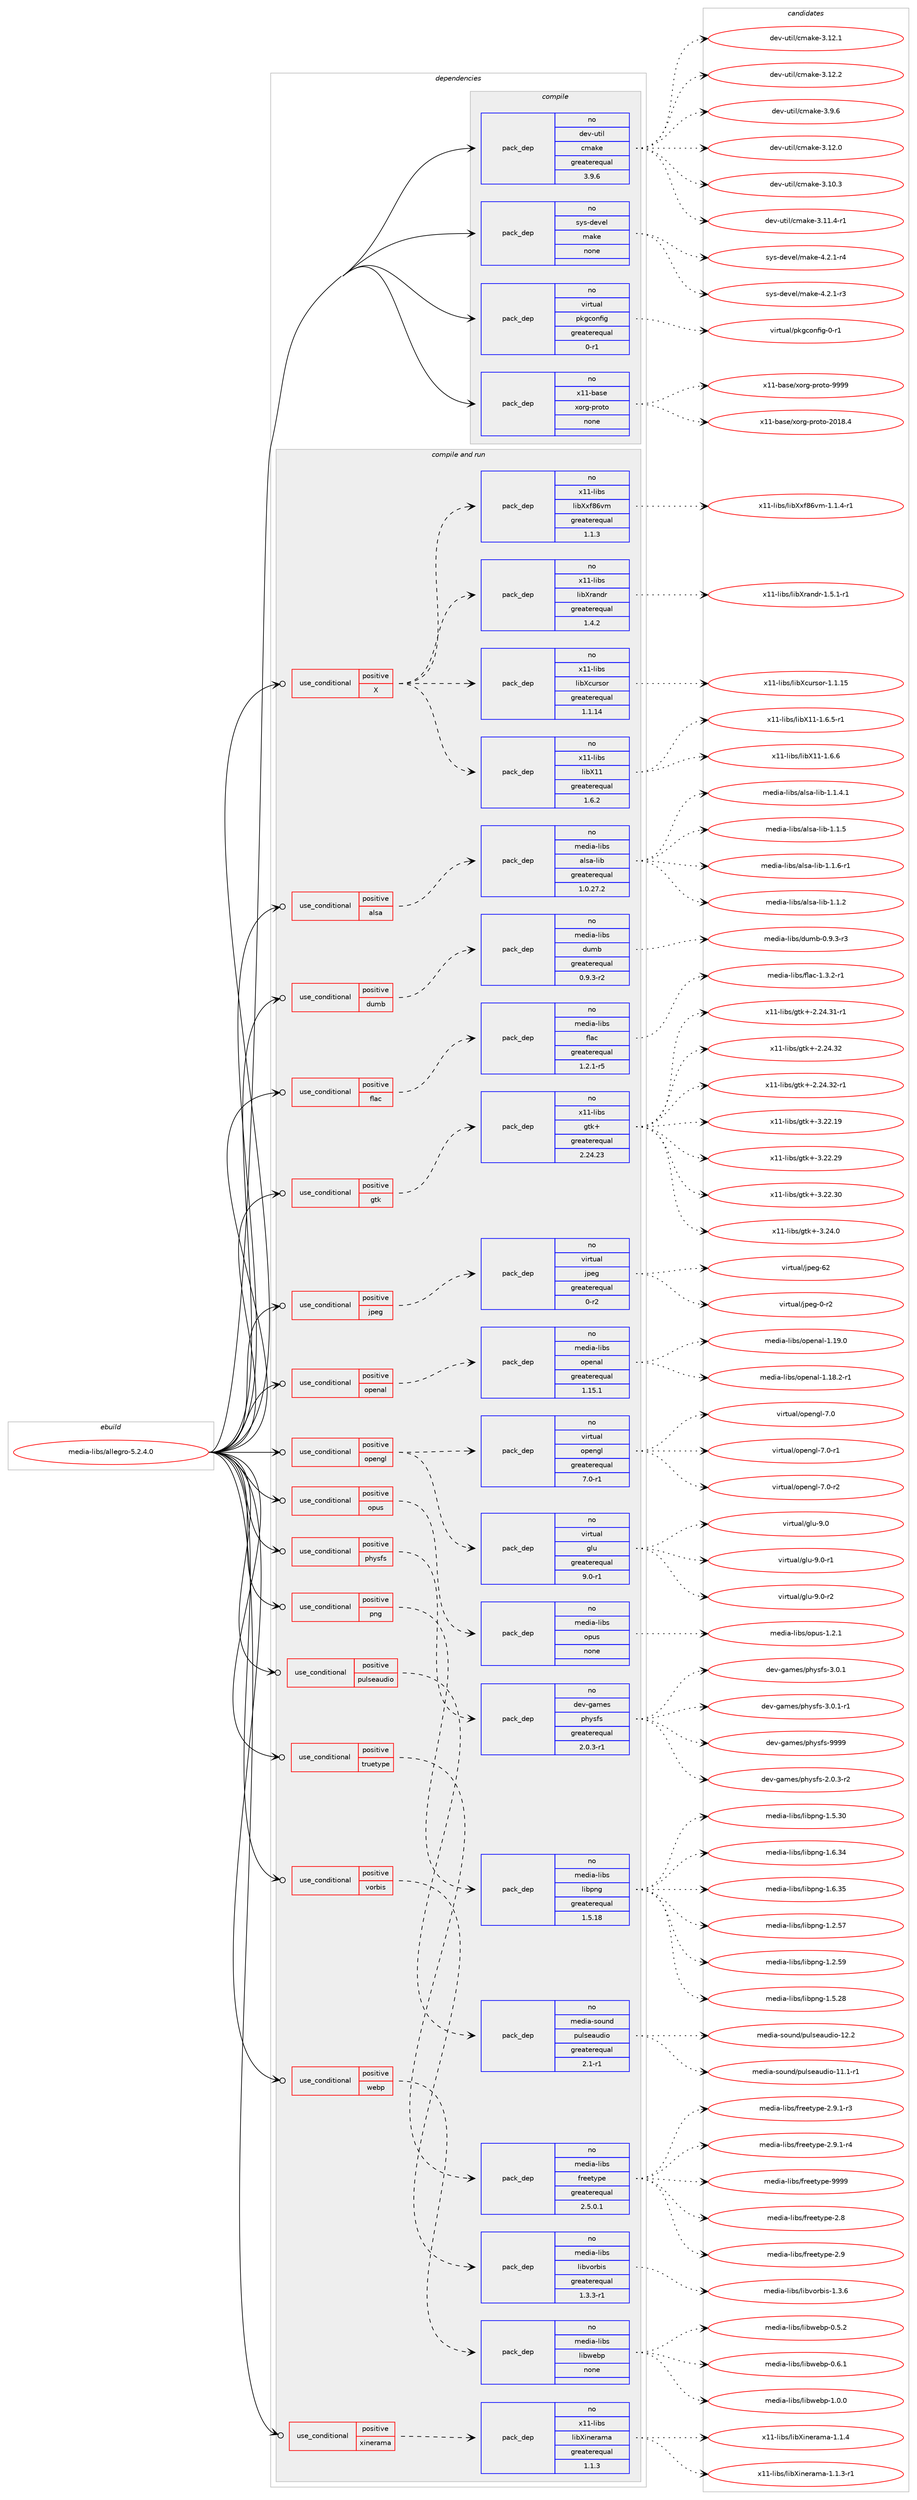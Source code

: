 digraph prolog {

# *************
# Graph options
# *************

newrank=true;
concentrate=true;
compound=true;
graph [rankdir=LR,fontname=Helvetica,fontsize=10,ranksep=1.5];#, ranksep=2.5, nodesep=0.2];
edge  [arrowhead=vee];
node  [fontname=Helvetica,fontsize=10];

# **********
# The ebuild
# **********

subgraph cluster_leftcol {
color=gray;
rank=same;
label=<<i>ebuild</i>>;
id [label="media-libs/allegro-5.2.4.0", color=red, width=4, href="../media-libs/allegro-5.2.4.0.svg"];
}

# ****************
# The dependencies
# ****************

subgraph cluster_midcol {
color=gray;
label=<<i>dependencies</i>>;
subgraph cluster_compile {
fillcolor="#eeeeee";
style=filled;
label=<<i>compile</i>>;
subgraph pack1004 {
dependency1506 [label=<<TABLE BORDER="0" CELLBORDER="1" CELLSPACING="0" CELLPADDING="4" WIDTH="220"><TR><TD ROWSPAN="6" CELLPADDING="30">pack_dep</TD></TR><TR><TD WIDTH="110">no</TD></TR><TR><TD>dev-util</TD></TR><TR><TD>cmake</TD></TR><TR><TD>greaterequal</TD></TR><TR><TD>3.9.6</TD></TR></TABLE>>, shape=none, color=blue];
}
id:e -> dependency1506:w [weight=20,style="solid",arrowhead="vee"];
subgraph pack1005 {
dependency1507 [label=<<TABLE BORDER="0" CELLBORDER="1" CELLSPACING="0" CELLPADDING="4" WIDTH="220"><TR><TD ROWSPAN="6" CELLPADDING="30">pack_dep</TD></TR><TR><TD WIDTH="110">no</TD></TR><TR><TD>sys-devel</TD></TR><TR><TD>make</TD></TR><TR><TD>none</TD></TR><TR><TD></TD></TR></TABLE>>, shape=none, color=blue];
}
id:e -> dependency1507:w [weight=20,style="solid",arrowhead="vee"];
subgraph pack1006 {
dependency1508 [label=<<TABLE BORDER="0" CELLBORDER="1" CELLSPACING="0" CELLPADDING="4" WIDTH="220"><TR><TD ROWSPAN="6" CELLPADDING="30">pack_dep</TD></TR><TR><TD WIDTH="110">no</TD></TR><TR><TD>virtual</TD></TR><TR><TD>pkgconfig</TD></TR><TR><TD>greaterequal</TD></TR><TR><TD>0-r1</TD></TR></TABLE>>, shape=none, color=blue];
}
id:e -> dependency1508:w [weight=20,style="solid",arrowhead="vee"];
subgraph pack1007 {
dependency1509 [label=<<TABLE BORDER="0" CELLBORDER="1" CELLSPACING="0" CELLPADDING="4" WIDTH="220"><TR><TD ROWSPAN="6" CELLPADDING="30">pack_dep</TD></TR><TR><TD WIDTH="110">no</TD></TR><TR><TD>x11-base</TD></TR><TR><TD>xorg-proto</TD></TR><TR><TD>none</TD></TR><TR><TD></TD></TR></TABLE>>, shape=none, color=blue];
}
id:e -> dependency1509:w [weight=20,style="solid",arrowhead="vee"];
}
subgraph cluster_compileandrun {
fillcolor="#eeeeee";
style=filled;
label=<<i>compile and run</i>>;
subgraph cond485 {
dependency1510 [label=<<TABLE BORDER="0" CELLBORDER="1" CELLSPACING="0" CELLPADDING="4"><TR><TD ROWSPAN="3" CELLPADDING="10">use_conditional</TD></TR><TR><TD>positive</TD></TR><TR><TD>X</TD></TR></TABLE>>, shape=none, color=red];
subgraph pack1008 {
dependency1511 [label=<<TABLE BORDER="0" CELLBORDER="1" CELLSPACING="0" CELLPADDING="4" WIDTH="220"><TR><TD ROWSPAN="6" CELLPADDING="30">pack_dep</TD></TR><TR><TD WIDTH="110">no</TD></TR><TR><TD>x11-libs</TD></TR><TR><TD>libX11</TD></TR><TR><TD>greaterequal</TD></TR><TR><TD>1.6.2</TD></TR></TABLE>>, shape=none, color=blue];
}
dependency1510:e -> dependency1511:w [weight=20,style="dashed",arrowhead="vee"];
subgraph pack1009 {
dependency1512 [label=<<TABLE BORDER="0" CELLBORDER="1" CELLSPACING="0" CELLPADDING="4" WIDTH="220"><TR><TD ROWSPAN="6" CELLPADDING="30">pack_dep</TD></TR><TR><TD WIDTH="110">no</TD></TR><TR><TD>x11-libs</TD></TR><TR><TD>libXcursor</TD></TR><TR><TD>greaterequal</TD></TR><TR><TD>1.1.14</TD></TR></TABLE>>, shape=none, color=blue];
}
dependency1510:e -> dependency1512:w [weight=20,style="dashed",arrowhead="vee"];
subgraph pack1010 {
dependency1513 [label=<<TABLE BORDER="0" CELLBORDER="1" CELLSPACING="0" CELLPADDING="4" WIDTH="220"><TR><TD ROWSPAN="6" CELLPADDING="30">pack_dep</TD></TR><TR><TD WIDTH="110">no</TD></TR><TR><TD>x11-libs</TD></TR><TR><TD>libXrandr</TD></TR><TR><TD>greaterequal</TD></TR><TR><TD>1.4.2</TD></TR></TABLE>>, shape=none, color=blue];
}
dependency1510:e -> dependency1513:w [weight=20,style="dashed",arrowhead="vee"];
subgraph pack1011 {
dependency1514 [label=<<TABLE BORDER="0" CELLBORDER="1" CELLSPACING="0" CELLPADDING="4" WIDTH="220"><TR><TD ROWSPAN="6" CELLPADDING="30">pack_dep</TD></TR><TR><TD WIDTH="110">no</TD></TR><TR><TD>x11-libs</TD></TR><TR><TD>libXxf86vm</TD></TR><TR><TD>greaterequal</TD></TR><TR><TD>1.1.3</TD></TR></TABLE>>, shape=none, color=blue];
}
dependency1510:e -> dependency1514:w [weight=20,style="dashed",arrowhead="vee"];
}
id:e -> dependency1510:w [weight=20,style="solid",arrowhead="odotvee"];
subgraph cond486 {
dependency1515 [label=<<TABLE BORDER="0" CELLBORDER="1" CELLSPACING="0" CELLPADDING="4"><TR><TD ROWSPAN="3" CELLPADDING="10">use_conditional</TD></TR><TR><TD>positive</TD></TR><TR><TD>alsa</TD></TR></TABLE>>, shape=none, color=red];
subgraph pack1012 {
dependency1516 [label=<<TABLE BORDER="0" CELLBORDER="1" CELLSPACING="0" CELLPADDING="4" WIDTH="220"><TR><TD ROWSPAN="6" CELLPADDING="30">pack_dep</TD></TR><TR><TD WIDTH="110">no</TD></TR><TR><TD>media-libs</TD></TR><TR><TD>alsa-lib</TD></TR><TR><TD>greaterequal</TD></TR><TR><TD>1.0.27.2</TD></TR></TABLE>>, shape=none, color=blue];
}
dependency1515:e -> dependency1516:w [weight=20,style="dashed",arrowhead="vee"];
}
id:e -> dependency1515:w [weight=20,style="solid",arrowhead="odotvee"];
subgraph cond487 {
dependency1517 [label=<<TABLE BORDER="0" CELLBORDER="1" CELLSPACING="0" CELLPADDING="4"><TR><TD ROWSPAN="3" CELLPADDING="10">use_conditional</TD></TR><TR><TD>positive</TD></TR><TR><TD>dumb</TD></TR></TABLE>>, shape=none, color=red];
subgraph pack1013 {
dependency1518 [label=<<TABLE BORDER="0" CELLBORDER="1" CELLSPACING="0" CELLPADDING="4" WIDTH="220"><TR><TD ROWSPAN="6" CELLPADDING="30">pack_dep</TD></TR><TR><TD WIDTH="110">no</TD></TR><TR><TD>media-libs</TD></TR><TR><TD>dumb</TD></TR><TR><TD>greaterequal</TD></TR><TR><TD>0.9.3-r2</TD></TR></TABLE>>, shape=none, color=blue];
}
dependency1517:e -> dependency1518:w [weight=20,style="dashed",arrowhead="vee"];
}
id:e -> dependency1517:w [weight=20,style="solid",arrowhead="odotvee"];
subgraph cond488 {
dependency1519 [label=<<TABLE BORDER="0" CELLBORDER="1" CELLSPACING="0" CELLPADDING="4"><TR><TD ROWSPAN="3" CELLPADDING="10">use_conditional</TD></TR><TR><TD>positive</TD></TR><TR><TD>flac</TD></TR></TABLE>>, shape=none, color=red];
subgraph pack1014 {
dependency1520 [label=<<TABLE BORDER="0" CELLBORDER="1" CELLSPACING="0" CELLPADDING="4" WIDTH="220"><TR><TD ROWSPAN="6" CELLPADDING="30">pack_dep</TD></TR><TR><TD WIDTH="110">no</TD></TR><TR><TD>media-libs</TD></TR><TR><TD>flac</TD></TR><TR><TD>greaterequal</TD></TR><TR><TD>1.2.1-r5</TD></TR></TABLE>>, shape=none, color=blue];
}
dependency1519:e -> dependency1520:w [weight=20,style="dashed",arrowhead="vee"];
}
id:e -> dependency1519:w [weight=20,style="solid",arrowhead="odotvee"];
subgraph cond489 {
dependency1521 [label=<<TABLE BORDER="0" CELLBORDER="1" CELLSPACING="0" CELLPADDING="4"><TR><TD ROWSPAN="3" CELLPADDING="10">use_conditional</TD></TR><TR><TD>positive</TD></TR><TR><TD>gtk</TD></TR></TABLE>>, shape=none, color=red];
subgraph pack1015 {
dependency1522 [label=<<TABLE BORDER="0" CELLBORDER="1" CELLSPACING="0" CELLPADDING="4" WIDTH="220"><TR><TD ROWSPAN="6" CELLPADDING="30">pack_dep</TD></TR><TR><TD WIDTH="110">no</TD></TR><TR><TD>x11-libs</TD></TR><TR><TD>gtk+</TD></TR><TR><TD>greaterequal</TD></TR><TR><TD>2.24.23</TD></TR></TABLE>>, shape=none, color=blue];
}
dependency1521:e -> dependency1522:w [weight=20,style="dashed",arrowhead="vee"];
}
id:e -> dependency1521:w [weight=20,style="solid",arrowhead="odotvee"];
subgraph cond490 {
dependency1523 [label=<<TABLE BORDER="0" CELLBORDER="1" CELLSPACING="0" CELLPADDING="4"><TR><TD ROWSPAN="3" CELLPADDING="10">use_conditional</TD></TR><TR><TD>positive</TD></TR><TR><TD>jpeg</TD></TR></TABLE>>, shape=none, color=red];
subgraph pack1016 {
dependency1524 [label=<<TABLE BORDER="0" CELLBORDER="1" CELLSPACING="0" CELLPADDING="4" WIDTH="220"><TR><TD ROWSPAN="6" CELLPADDING="30">pack_dep</TD></TR><TR><TD WIDTH="110">no</TD></TR><TR><TD>virtual</TD></TR><TR><TD>jpeg</TD></TR><TR><TD>greaterequal</TD></TR><TR><TD>0-r2</TD></TR></TABLE>>, shape=none, color=blue];
}
dependency1523:e -> dependency1524:w [weight=20,style="dashed",arrowhead="vee"];
}
id:e -> dependency1523:w [weight=20,style="solid",arrowhead="odotvee"];
subgraph cond491 {
dependency1525 [label=<<TABLE BORDER="0" CELLBORDER="1" CELLSPACING="0" CELLPADDING="4"><TR><TD ROWSPAN="3" CELLPADDING="10">use_conditional</TD></TR><TR><TD>positive</TD></TR><TR><TD>openal</TD></TR></TABLE>>, shape=none, color=red];
subgraph pack1017 {
dependency1526 [label=<<TABLE BORDER="0" CELLBORDER="1" CELLSPACING="0" CELLPADDING="4" WIDTH="220"><TR><TD ROWSPAN="6" CELLPADDING="30">pack_dep</TD></TR><TR><TD WIDTH="110">no</TD></TR><TR><TD>media-libs</TD></TR><TR><TD>openal</TD></TR><TR><TD>greaterequal</TD></TR><TR><TD>1.15.1</TD></TR></TABLE>>, shape=none, color=blue];
}
dependency1525:e -> dependency1526:w [weight=20,style="dashed",arrowhead="vee"];
}
id:e -> dependency1525:w [weight=20,style="solid",arrowhead="odotvee"];
subgraph cond492 {
dependency1527 [label=<<TABLE BORDER="0" CELLBORDER="1" CELLSPACING="0" CELLPADDING="4"><TR><TD ROWSPAN="3" CELLPADDING="10">use_conditional</TD></TR><TR><TD>positive</TD></TR><TR><TD>opengl</TD></TR></TABLE>>, shape=none, color=red];
subgraph pack1018 {
dependency1528 [label=<<TABLE BORDER="0" CELLBORDER="1" CELLSPACING="0" CELLPADDING="4" WIDTH="220"><TR><TD ROWSPAN="6" CELLPADDING="30">pack_dep</TD></TR><TR><TD WIDTH="110">no</TD></TR><TR><TD>virtual</TD></TR><TR><TD>glu</TD></TR><TR><TD>greaterequal</TD></TR><TR><TD>9.0-r1</TD></TR></TABLE>>, shape=none, color=blue];
}
dependency1527:e -> dependency1528:w [weight=20,style="dashed",arrowhead="vee"];
subgraph pack1019 {
dependency1529 [label=<<TABLE BORDER="0" CELLBORDER="1" CELLSPACING="0" CELLPADDING="4" WIDTH="220"><TR><TD ROWSPAN="6" CELLPADDING="30">pack_dep</TD></TR><TR><TD WIDTH="110">no</TD></TR><TR><TD>virtual</TD></TR><TR><TD>opengl</TD></TR><TR><TD>greaterequal</TD></TR><TR><TD>7.0-r1</TD></TR></TABLE>>, shape=none, color=blue];
}
dependency1527:e -> dependency1529:w [weight=20,style="dashed",arrowhead="vee"];
}
id:e -> dependency1527:w [weight=20,style="solid",arrowhead="odotvee"];
subgraph cond493 {
dependency1530 [label=<<TABLE BORDER="0" CELLBORDER="1" CELLSPACING="0" CELLPADDING="4"><TR><TD ROWSPAN="3" CELLPADDING="10">use_conditional</TD></TR><TR><TD>positive</TD></TR><TR><TD>opus</TD></TR></TABLE>>, shape=none, color=red];
subgraph pack1020 {
dependency1531 [label=<<TABLE BORDER="0" CELLBORDER="1" CELLSPACING="0" CELLPADDING="4" WIDTH="220"><TR><TD ROWSPAN="6" CELLPADDING="30">pack_dep</TD></TR><TR><TD WIDTH="110">no</TD></TR><TR><TD>media-libs</TD></TR><TR><TD>opus</TD></TR><TR><TD>none</TD></TR><TR><TD></TD></TR></TABLE>>, shape=none, color=blue];
}
dependency1530:e -> dependency1531:w [weight=20,style="dashed",arrowhead="vee"];
}
id:e -> dependency1530:w [weight=20,style="solid",arrowhead="odotvee"];
subgraph cond494 {
dependency1532 [label=<<TABLE BORDER="0" CELLBORDER="1" CELLSPACING="0" CELLPADDING="4"><TR><TD ROWSPAN="3" CELLPADDING="10">use_conditional</TD></TR><TR><TD>positive</TD></TR><TR><TD>physfs</TD></TR></TABLE>>, shape=none, color=red];
subgraph pack1021 {
dependency1533 [label=<<TABLE BORDER="0" CELLBORDER="1" CELLSPACING="0" CELLPADDING="4" WIDTH="220"><TR><TD ROWSPAN="6" CELLPADDING="30">pack_dep</TD></TR><TR><TD WIDTH="110">no</TD></TR><TR><TD>dev-games</TD></TR><TR><TD>physfs</TD></TR><TR><TD>greaterequal</TD></TR><TR><TD>2.0.3-r1</TD></TR></TABLE>>, shape=none, color=blue];
}
dependency1532:e -> dependency1533:w [weight=20,style="dashed",arrowhead="vee"];
}
id:e -> dependency1532:w [weight=20,style="solid",arrowhead="odotvee"];
subgraph cond495 {
dependency1534 [label=<<TABLE BORDER="0" CELLBORDER="1" CELLSPACING="0" CELLPADDING="4"><TR><TD ROWSPAN="3" CELLPADDING="10">use_conditional</TD></TR><TR><TD>positive</TD></TR><TR><TD>png</TD></TR></TABLE>>, shape=none, color=red];
subgraph pack1022 {
dependency1535 [label=<<TABLE BORDER="0" CELLBORDER="1" CELLSPACING="0" CELLPADDING="4" WIDTH="220"><TR><TD ROWSPAN="6" CELLPADDING="30">pack_dep</TD></TR><TR><TD WIDTH="110">no</TD></TR><TR><TD>media-libs</TD></TR><TR><TD>libpng</TD></TR><TR><TD>greaterequal</TD></TR><TR><TD>1.5.18</TD></TR></TABLE>>, shape=none, color=blue];
}
dependency1534:e -> dependency1535:w [weight=20,style="dashed",arrowhead="vee"];
}
id:e -> dependency1534:w [weight=20,style="solid",arrowhead="odotvee"];
subgraph cond496 {
dependency1536 [label=<<TABLE BORDER="0" CELLBORDER="1" CELLSPACING="0" CELLPADDING="4"><TR><TD ROWSPAN="3" CELLPADDING="10">use_conditional</TD></TR><TR><TD>positive</TD></TR><TR><TD>pulseaudio</TD></TR></TABLE>>, shape=none, color=red];
subgraph pack1023 {
dependency1537 [label=<<TABLE BORDER="0" CELLBORDER="1" CELLSPACING="0" CELLPADDING="4" WIDTH="220"><TR><TD ROWSPAN="6" CELLPADDING="30">pack_dep</TD></TR><TR><TD WIDTH="110">no</TD></TR><TR><TD>media-sound</TD></TR><TR><TD>pulseaudio</TD></TR><TR><TD>greaterequal</TD></TR><TR><TD>2.1-r1</TD></TR></TABLE>>, shape=none, color=blue];
}
dependency1536:e -> dependency1537:w [weight=20,style="dashed",arrowhead="vee"];
}
id:e -> dependency1536:w [weight=20,style="solid",arrowhead="odotvee"];
subgraph cond497 {
dependency1538 [label=<<TABLE BORDER="0" CELLBORDER="1" CELLSPACING="0" CELLPADDING="4"><TR><TD ROWSPAN="3" CELLPADDING="10">use_conditional</TD></TR><TR><TD>positive</TD></TR><TR><TD>truetype</TD></TR></TABLE>>, shape=none, color=red];
subgraph pack1024 {
dependency1539 [label=<<TABLE BORDER="0" CELLBORDER="1" CELLSPACING="0" CELLPADDING="4" WIDTH="220"><TR><TD ROWSPAN="6" CELLPADDING="30">pack_dep</TD></TR><TR><TD WIDTH="110">no</TD></TR><TR><TD>media-libs</TD></TR><TR><TD>freetype</TD></TR><TR><TD>greaterequal</TD></TR><TR><TD>2.5.0.1</TD></TR></TABLE>>, shape=none, color=blue];
}
dependency1538:e -> dependency1539:w [weight=20,style="dashed",arrowhead="vee"];
}
id:e -> dependency1538:w [weight=20,style="solid",arrowhead="odotvee"];
subgraph cond498 {
dependency1540 [label=<<TABLE BORDER="0" CELLBORDER="1" CELLSPACING="0" CELLPADDING="4"><TR><TD ROWSPAN="3" CELLPADDING="10">use_conditional</TD></TR><TR><TD>positive</TD></TR><TR><TD>vorbis</TD></TR></TABLE>>, shape=none, color=red];
subgraph pack1025 {
dependency1541 [label=<<TABLE BORDER="0" CELLBORDER="1" CELLSPACING="0" CELLPADDING="4" WIDTH="220"><TR><TD ROWSPAN="6" CELLPADDING="30">pack_dep</TD></TR><TR><TD WIDTH="110">no</TD></TR><TR><TD>media-libs</TD></TR><TR><TD>libvorbis</TD></TR><TR><TD>greaterequal</TD></TR><TR><TD>1.3.3-r1</TD></TR></TABLE>>, shape=none, color=blue];
}
dependency1540:e -> dependency1541:w [weight=20,style="dashed",arrowhead="vee"];
}
id:e -> dependency1540:w [weight=20,style="solid",arrowhead="odotvee"];
subgraph cond499 {
dependency1542 [label=<<TABLE BORDER="0" CELLBORDER="1" CELLSPACING="0" CELLPADDING="4"><TR><TD ROWSPAN="3" CELLPADDING="10">use_conditional</TD></TR><TR><TD>positive</TD></TR><TR><TD>webp</TD></TR></TABLE>>, shape=none, color=red];
subgraph pack1026 {
dependency1543 [label=<<TABLE BORDER="0" CELLBORDER="1" CELLSPACING="0" CELLPADDING="4" WIDTH="220"><TR><TD ROWSPAN="6" CELLPADDING="30">pack_dep</TD></TR><TR><TD WIDTH="110">no</TD></TR><TR><TD>media-libs</TD></TR><TR><TD>libwebp</TD></TR><TR><TD>none</TD></TR><TR><TD></TD></TR></TABLE>>, shape=none, color=blue];
}
dependency1542:e -> dependency1543:w [weight=20,style="dashed",arrowhead="vee"];
}
id:e -> dependency1542:w [weight=20,style="solid",arrowhead="odotvee"];
subgraph cond500 {
dependency1544 [label=<<TABLE BORDER="0" CELLBORDER="1" CELLSPACING="0" CELLPADDING="4"><TR><TD ROWSPAN="3" CELLPADDING="10">use_conditional</TD></TR><TR><TD>positive</TD></TR><TR><TD>xinerama</TD></TR></TABLE>>, shape=none, color=red];
subgraph pack1027 {
dependency1545 [label=<<TABLE BORDER="0" CELLBORDER="1" CELLSPACING="0" CELLPADDING="4" WIDTH="220"><TR><TD ROWSPAN="6" CELLPADDING="30">pack_dep</TD></TR><TR><TD WIDTH="110">no</TD></TR><TR><TD>x11-libs</TD></TR><TR><TD>libXinerama</TD></TR><TR><TD>greaterequal</TD></TR><TR><TD>1.1.3</TD></TR></TABLE>>, shape=none, color=blue];
}
dependency1544:e -> dependency1545:w [weight=20,style="dashed",arrowhead="vee"];
}
id:e -> dependency1544:w [weight=20,style="solid",arrowhead="odotvee"];
}
subgraph cluster_run {
fillcolor="#eeeeee";
style=filled;
label=<<i>run</i>>;
}
}

# **************
# The candidates
# **************

subgraph cluster_choices {
rank=same;
color=gray;
label=<<i>candidates</i>>;

subgraph choice1004 {
color=black;
nodesep=1;
choice1001011184511711610510847991099710710145514649504648 [label="dev-util/cmake-3.12.0", color=red, width=4,href="../dev-util/cmake-3.12.0.svg"];
choice1001011184511711610510847991099710710145514649484651 [label="dev-util/cmake-3.10.3", color=red, width=4,href="../dev-util/cmake-3.10.3.svg"];
choice10010111845117116105108479910997107101455146494946524511449 [label="dev-util/cmake-3.11.4-r1", color=red, width=4,href="../dev-util/cmake-3.11.4-r1.svg"];
choice1001011184511711610510847991099710710145514649504649 [label="dev-util/cmake-3.12.1", color=red, width=4,href="../dev-util/cmake-3.12.1.svg"];
choice1001011184511711610510847991099710710145514649504650 [label="dev-util/cmake-3.12.2", color=red, width=4,href="../dev-util/cmake-3.12.2.svg"];
choice10010111845117116105108479910997107101455146574654 [label="dev-util/cmake-3.9.6", color=red, width=4,href="../dev-util/cmake-3.9.6.svg"];
dependency1506:e -> choice1001011184511711610510847991099710710145514649504648:w [style=dotted,weight="100"];
dependency1506:e -> choice1001011184511711610510847991099710710145514649484651:w [style=dotted,weight="100"];
dependency1506:e -> choice10010111845117116105108479910997107101455146494946524511449:w [style=dotted,weight="100"];
dependency1506:e -> choice1001011184511711610510847991099710710145514649504649:w [style=dotted,weight="100"];
dependency1506:e -> choice1001011184511711610510847991099710710145514649504650:w [style=dotted,weight="100"];
dependency1506:e -> choice10010111845117116105108479910997107101455146574654:w [style=dotted,weight="100"];
}
subgraph choice1005 {
color=black;
nodesep=1;
choice1151211154510010111810110847109971071014552465046494511451 [label="sys-devel/make-4.2.1-r3", color=red, width=4,href="../sys-devel/make-4.2.1-r3.svg"];
choice1151211154510010111810110847109971071014552465046494511452 [label="sys-devel/make-4.2.1-r4", color=red, width=4,href="../sys-devel/make-4.2.1-r4.svg"];
dependency1507:e -> choice1151211154510010111810110847109971071014552465046494511451:w [style=dotted,weight="100"];
dependency1507:e -> choice1151211154510010111810110847109971071014552465046494511452:w [style=dotted,weight="100"];
}
subgraph choice1006 {
color=black;
nodesep=1;
choice11810511411611797108471121071039911111010210510345484511449 [label="virtual/pkgconfig-0-r1", color=red, width=4,href="../virtual/pkgconfig-0-r1.svg"];
dependency1508:e -> choice11810511411611797108471121071039911111010210510345484511449:w [style=dotted,weight="100"];
}
subgraph choice1007 {
color=black;
nodesep=1;
choice1204949459897115101471201111141034511211411111611145504849564652 [label="x11-base/xorg-proto-2018.4", color=red, width=4,href="../x11-base/xorg-proto-2018.4.svg"];
choice120494945989711510147120111114103451121141111161114557575757 [label="x11-base/xorg-proto-9999", color=red, width=4,href="../x11-base/xorg-proto-9999.svg"];
dependency1509:e -> choice1204949459897115101471201111141034511211411111611145504849564652:w [style=dotted,weight="100"];
dependency1509:e -> choice120494945989711510147120111114103451121141111161114557575757:w [style=dotted,weight="100"];
}
subgraph choice1008 {
color=black;
nodesep=1;
choice1204949451081059811547108105988849494549465446534511449 [label="x11-libs/libX11-1.6.5-r1", color=red, width=4,href="../x11-libs/libX11-1.6.5-r1.svg"];
choice120494945108105981154710810598884949454946544654 [label="x11-libs/libX11-1.6.6", color=red, width=4,href="../x11-libs/libX11-1.6.6.svg"];
dependency1511:e -> choice1204949451081059811547108105988849494549465446534511449:w [style=dotted,weight="100"];
dependency1511:e -> choice120494945108105981154710810598884949454946544654:w [style=dotted,weight="100"];
}
subgraph choice1009 {
color=black;
nodesep=1;
choice120494945108105981154710810598889911711411511111445494649464953 [label="x11-libs/libXcursor-1.1.15", color=red, width=4,href="../x11-libs/libXcursor-1.1.15.svg"];
dependency1512:e -> choice120494945108105981154710810598889911711411511111445494649464953:w [style=dotted,weight="100"];
}
subgraph choice1010 {
color=black;
nodesep=1;
choice12049494510810598115471081059888114971101001144549465346494511449 [label="x11-libs/libXrandr-1.5.1-r1", color=red, width=4,href="../x11-libs/libXrandr-1.5.1-r1.svg"];
dependency1513:e -> choice12049494510810598115471081059888114971101001144549465346494511449:w [style=dotted,weight="100"];
}
subgraph choice1011 {
color=black;
nodesep=1;
choice1204949451081059811547108105988812010256541181094549464946524511449 [label="x11-libs/libXxf86vm-1.1.4-r1", color=red, width=4,href="../x11-libs/libXxf86vm-1.1.4-r1.svg"];
dependency1514:e -> choice1204949451081059811547108105988812010256541181094549464946524511449:w [style=dotted,weight="100"];
}
subgraph choice1012 {
color=black;
nodesep=1;
choice1091011001059745108105981154797108115974510810598454946494650 [label="media-libs/alsa-lib-1.1.2", color=red, width=4,href="../media-libs/alsa-lib-1.1.2.svg"];
choice10910110010597451081059811547971081159745108105984549464946524649 [label="media-libs/alsa-lib-1.1.4.1", color=red, width=4,href="../media-libs/alsa-lib-1.1.4.1.svg"];
choice1091011001059745108105981154797108115974510810598454946494653 [label="media-libs/alsa-lib-1.1.5", color=red, width=4,href="../media-libs/alsa-lib-1.1.5.svg"];
choice10910110010597451081059811547971081159745108105984549464946544511449 [label="media-libs/alsa-lib-1.1.6-r1", color=red, width=4,href="../media-libs/alsa-lib-1.1.6-r1.svg"];
dependency1516:e -> choice1091011001059745108105981154797108115974510810598454946494650:w [style=dotted,weight="100"];
dependency1516:e -> choice10910110010597451081059811547971081159745108105984549464946524649:w [style=dotted,weight="100"];
dependency1516:e -> choice1091011001059745108105981154797108115974510810598454946494653:w [style=dotted,weight="100"];
dependency1516:e -> choice10910110010597451081059811547971081159745108105984549464946544511449:w [style=dotted,weight="100"];
}
subgraph choice1013 {
color=black;
nodesep=1;
choice10910110010597451081059811547100117109984548465746514511451 [label="media-libs/dumb-0.9.3-r3", color=red, width=4,href="../media-libs/dumb-0.9.3-r3.svg"];
dependency1518:e -> choice10910110010597451081059811547100117109984548465746514511451:w [style=dotted,weight="100"];
}
subgraph choice1014 {
color=black;
nodesep=1;
choice1091011001059745108105981154710210897994549465146504511449 [label="media-libs/flac-1.3.2-r1", color=red, width=4,href="../media-libs/flac-1.3.2-r1.svg"];
dependency1520:e -> choice1091011001059745108105981154710210897994549465146504511449:w [style=dotted,weight="100"];
}
subgraph choice1015 {
color=black;
nodesep=1;
choice12049494510810598115471031161074345504650524651494511449 [label="x11-libs/gtk+-2.24.31-r1", color=red, width=4,href="../x11-libs/gtk+-2.24.31-r1.svg"];
choice1204949451081059811547103116107434550465052465150 [label="x11-libs/gtk+-2.24.32", color=red, width=4,href="../x11-libs/gtk+-2.24.32.svg"];
choice12049494510810598115471031161074345504650524651504511449 [label="x11-libs/gtk+-2.24.32-r1", color=red, width=4,href="../x11-libs/gtk+-2.24.32-r1.svg"];
choice1204949451081059811547103116107434551465050464957 [label="x11-libs/gtk+-3.22.19", color=red, width=4,href="../x11-libs/gtk+-3.22.19.svg"];
choice1204949451081059811547103116107434551465050465057 [label="x11-libs/gtk+-3.22.29", color=red, width=4,href="../x11-libs/gtk+-3.22.29.svg"];
choice1204949451081059811547103116107434551465050465148 [label="x11-libs/gtk+-3.22.30", color=red, width=4,href="../x11-libs/gtk+-3.22.30.svg"];
choice12049494510810598115471031161074345514650524648 [label="x11-libs/gtk+-3.24.0", color=red, width=4,href="../x11-libs/gtk+-3.24.0.svg"];
dependency1522:e -> choice12049494510810598115471031161074345504650524651494511449:w [style=dotted,weight="100"];
dependency1522:e -> choice1204949451081059811547103116107434550465052465150:w [style=dotted,weight="100"];
dependency1522:e -> choice12049494510810598115471031161074345504650524651504511449:w [style=dotted,weight="100"];
dependency1522:e -> choice1204949451081059811547103116107434551465050464957:w [style=dotted,weight="100"];
dependency1522:e -> choice1204949451081059811547103116107434551465050465057:w [style=dotted,weight="100"];
dependency1522:e -> choice1204949451081059811547103116107434551465050465148:w [style=dotted,weight="100"];
dependency1522:e -> choice12049494510810598115471031161074345514650524648:w [style=dotted,weight="100"];
}
subgraph choice1016 {
color=black;
nodesep=1;
choice118105114116117971084710611210110345484511450 [label="virtual/jpeg-0-r2", color=red, width=4,href="../virtual/jpeg-0-r2.svg"];
choice1181051141161179710847106112101103455450 [label="virtual/jpeg-62", color=red, width=4,href="../virtual/jpeg-62.svg"];
dependency1524:e -> choice118105114116117971084710611210110345484511450:w [style=dotted,weight="100"];
dependency1524:e -> choice1181051141161179710847106112101103455450:w [style=dotted,weight="100"];
}
subgraph choice1017 {
color=black;
nodesep=1;
choice1091011001059745108105981154711111210111097108454946495646504511449 [label="media-libs/openal-1.18.2-r1", color=red, width=4,href="../media-libs/openal-1.18.2-r1.svg"];
choice109101100105974510810598115471111121011109710845494649574648 [label="media-libs/openal-1.19.0", color=red, width=4,href="../media-libs/openal-1.19.0.svg"];
dependency1526:e -> choice1091011001059745108105981154711111210111097108454946495646504511449:w [style=dotted,weight="100"];
dependency1526:e -> choice109101100105974510810598115471111121011109710845494649574648:w [style=dotted,weight="100"];
}
subgraph choice1018 {
color=black;
nodesep=1;
choice118105114116117971084710310811745574648 [label="virtual/glu-9.0", color=red, width=4,href="../virtual/glu-9.0.svg"];
choice1181051141161179710847103108117455746484511449 [label="virtual/glu-9.0-r1", color=red, width=4,href="../virtual/glu-9.0-r1.svg"];
choice1181051141161179710847103108117455746484511450 [label="virtual/glu-9.0-r2", color=red, width=4,href="../virtual/glu-9.0-r2.svg"];
dependency1528:e -> choice118105114116117971084710310811745574648:w [style=dotted,weight="100"];
dependency1528:e -> choice1181051141161179710847103108117455746484511449:w [style=dotted,weight="100"];
dependency1528:e -> choice1181051141161179710847103108117455746484511450:w [style=dotted,weight="100"];
}
subgraph choice1019 {
color=black;
nodesep=1;
choice118105114116117971084711111210111010310845554648 [label="virtual/opengl-7.0", color=red, width=4,href="../virtual/opengl-7.0.svg"];
choice1181051141161179710847111112101110103108455546484511449 [label="virtual/opengl-7.0-r1", color=red, width=4,href="../virtual/opengl-7.0-r1.svg"];
choice1181051141161179710847111112101110103108455546484511450 [label="virtual/opengl-7.0-r2", color=red, width=4,href="../virtual/opengl-7.0-r2.svg"];
dependency1529:e -> choice118105114116117971084711111210111010310845554648:w [style=dotted,weight="100"];
dependency1529:e -> choice1181051141161179710847111112101110103108455546484511449:w [style=dotted,weight="100"];
dependency1529:e -> choice1181051141161179710847111112101110103108455546484511450:w [style=dotted,weight="100"];
}
subgraph choice1020 {
color=black;
nodesep=1;
choice10910110010597451081059811547111112117115454946504649 [label="media-libs/opus-1.2.1", color=red, width=4,href="../media-libs/opus-1.2.1.svg"];
dependency1531:e -> choice10910110010597451081059811547111112117115454946504649:w [style=dotted,weight="100"];
}
subgraph choice1021 {
color=black;
nodesep=1;
choice1001011184510397109101115471121041211151021154550464846514511450 [label="dev-games/physfs-2.0.3-r2", color=red, width=4,href="../dev-games/physfs-2.0.3-r2.svg"];
choice100101118451039710910111547112104121115102115455146484649 [label="dev-games/physfs-3.0.1", color=red, width=4,href="../dev-games/physfs-3.0.1.svg"];
choice1001011184510397109101115471121041211151021154551464846494511449 [label="dev-games/physfs-3.0.1-r1", color=red, width=4,href="../dev-games/physfs-3.0.1-r1.svg"];
choice1001011184510397109101115471121041211151021154557575757 [label="dev-games/physfs-9999", color=red, width=4,href="../dev-games/physfs-9999.svg"];
dependency1533:e -> choice1001011184510397109101115471121041211151021154550464846514511450:w [style=dotted,weight="100"];
dependency1533:e -> choice100101118451039710910111547112104121115102115455146484649:w [style=dotted,weight="100"];
dependency1533:e -> choice1001011184510397109101115471121041211151021154551464846494511449:w [style=dotted,weight="100"];
dependency1533:e -> choice1001011184510397109101115471121041211151021154557575757:w [style=dotted,weight="100"];
}
subgraph choice1022 {
color=black;
nodesep=1;
choice109101100105974510810598115471081059811211010345494650465355 [label="media-libs/libpng-1.2.57", color=red, width=4,href="../media-libs/libpng-1.2.57.svg"];
choice109101100105974510810598115471081059811211010345494650465357 [label="media-libs/libpng-1.2.59", color=red, width=4,href="../media-libs/libpng-1.2.59.svg"];
choice109101100105974510810598115471081059811211010345494653465056 [label="media-libs/libpng-1.5.28", color=red, width=4,href="../media-libs/libpng-1.5.28.svg"];
choice109101100105974510810598115471081059811211010345494653465148 [label="media-libs/libpng-1.5.30", color=red, width=4,href="../media-libs/libpng-1.5.30.svg"];
choice109101100105974510810598115471081059811211010345494654465152 [label="media-libs/libpng-1.6.34", color=red, width=4,href="../media-libs/libpng-1.6.34.svg"];
choice109101100105974510810598115471081059811211010345494654465153 [label="media-libs/libpng-1.6.35", color=red, width=4,href="../media-libs/libpng-1.6.35.svg"];
dependency1535:e -> choice109101100105974510810598115471081059811211010345494650465355:w [style=dotted,weight="100"];
dependency1535:e -> choice109101100105974510810598115471081059811211010345494650465357:w [style=dotted,weight="100"];
dependency1535:e -> choice109101100105974510810598115471081059811211010345494653465056:w [style=dotted,weight="100"];
dependency1535:e -> choice109101100105974510810598115471081059811211010345494653465148:w [style=dotted,weight="100"];
dependency1535:e -> choice109101100105974510810598115471081059811211010345494654465152:w [style=dotted,weight="100"];
dependency1535:e -> choice109101100105974510810598115471081059811211010345494654465153:w [style=dotted,weight="100"];
}
subgraph choice1023 {
color=black;
nodesep=1;
choice1091011001059745115111117110100471121171081151019711710010511145494946494511449 [label="media-sound/pulseaudio-11.1-r1", color=red, width=4,href="../media-sound/pulseaudio-11.1-r1.svg"];
choice109101100105974511511111711010047112117108115101971171001051114549504650 [label="media-sound/pulseaudio-12.2", color=red, width=4,href="../media-sound/pulseaudio-12.2.svg"];
dependency1537:e -> choice1091011001059745115111117110100471121171081151019711710010511145494946494511449:w [style=dotted,weight="100"];
dependency1537:e -> choice109101100105974511511111711010047112117108115101971171001051114549504650:w [style=dotted,weight="100"];
}
subgraph choice1024 {
color=black;
nodesep=1;
choice1091011001059745108105981154710211410110111612111210145504656 [label="media-libs/freetype-2.8", color=red, width=4,href="../media-libs/freetype-2.8.svg"];
choice1091011001059745108105981154710211410110111612111210145504657 [label="media-libs/freetype-2.9", color=red, width=4,href="../media-libs/freetype-2.9.svg"];
choice109101100105974510810598115471021141011011161211121014550465746494511451 [label="media-libs/freetype-2.9.1-r3", color=red, width=4,href="../media-libs/freetype-2.9.1-r3.svg"];
choice109101100105974510810598115471021141011011161211121014550465746494511452 [label="media-libs/freetype-2.9.1-r4", color=red, width=4,href="../media-libs/freetype-2.9.1-r4.svg"];
choice109101100105974510810598115471021141011011161211121014557575757 [label="media-libs/freetype-9999", color=red, width=4,href="../media-libs/freetype-9999.svg"];
dependency1539:e -> choice1091011001059745108105981154710211410110111612111210145504656:w [style=dotted,weight="100"];
dependency1539:e -> choice1091011001059745108105981154710211410110111612111210145504657:w [style=dotted,weight="100"];
dependency1539:e -> choice109101100105974510810598115471021141011011161211121014550465746494511451:w [style=dotted,weight="100"];
dependency1539:e -> choice109101100105974510810598115471021141011011161211121014550465746494511452:w [style=dotted,weight="100"];
dependency1539:e -> choice109101100105974510810598115471021141011011161211121014557575757:w [style=dotted,weight="100"];
}
subgraph choice1025 {
color=black;
nodesep=1;
choice109101100105974510810598115471081059811811111498105115454946514654 [label="media-libs/libvorbis-1.3.6", color=red, width=4,href="../media-libs/libvorbis-1.3.6.svg"];
dependency1541:e -> choice109101100105974510810598115471081059811811111498105115454946514654:w [style=dotted,weight="100"];
}
subgraph choice1026 {
color=black;
nodesep=1;
choice109101100105974510810598115471081059811910198112454846534650 [label="media-libs/libwebp-0.5.2", color=red, width=4,href="../media-libs/libwebp-0.5.2.svg"];
choice109101100105974510810598115471081059811910198112454846544649 [label="media-libs/libwebp-0.6.1", color=red, width=4,href="../media-libs/libwebp-0.6.1.svg"];
choice109101100105974510810598115471081059811910198112454946484648 [label="media-libs/libwebp-1.0.0", color=red, width=4,href="../media-libs/libwebp-1.0.0.svg"];
dependency1543:e -> choice109101100105974510810598115471081059811910198112454846534650:w [style=dotted,weight="100"];
dependency1543:e -> choice109101100105974510810598115471081059811910198112454846544649:w [style=dotted,weight="100"];
dependency1543:e -> choice109101100105974510810598115471081059811910198112454946484648:w [style=dotted,weight="100"];
}
subgraph choice1027 {
color=black;
nodesep=1;
choice1204949451081059811547108105988810511010111497109974549464946514511449 [label="x11-libs/libXinerama-1.1.3-r1", color=red, width=4,href="../x11-libs/libXinerama-1.1.3-r1.svg"];
choice120494945108105981154710810598881051101011149710997454946494652 [label="x11-libs/libXinerama-1.1.4", color=red, width=4,href="../x11-libs/libXinerama-1.1.4.svg"];
dependency1545:e -> choice1204949451081059811547108105988810511010111497109974549464946514511449:w [style=dotted,weight="100"];
dependency1545:e -> choice120494945108105981154710810598881051101011149710997454946494652:w [style=dotted,weight="100"];
}
}

}
